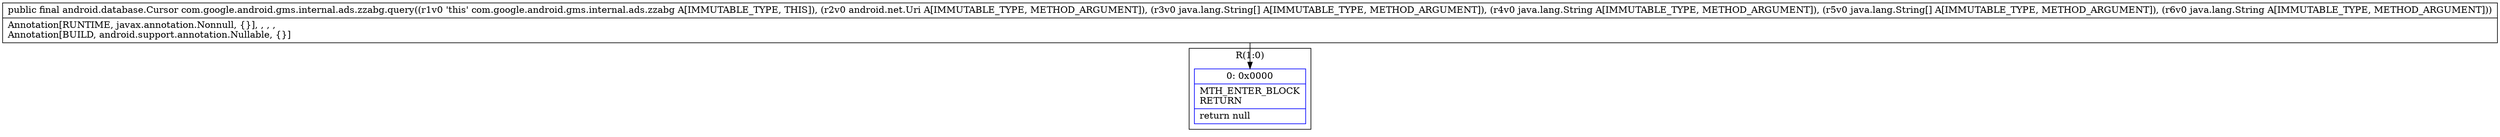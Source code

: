 digraph "CFG forcom.google.android.gms.internal.ads.zzabg.query(Landroid\/net\/Uri;[Ljava\/lang\/String;Ljava\/lang\/String;[Ljava\/lang\/String;Ljava\/lang\/String;)Landroid\/database\/Cursor;" {
subgraph cluster_Region_573415002 {
label = "R(1:0)";
node [shape=record,color=blue];
Node_0 [shape=record,label="{0\:\ 0x0000|MTH_ENTER_BLOCK\lRETURN\l|return null\l}"];
}
MethodNode[shape=record,label="{public final android.database.Cursor com.google.android.gms.internal.ads.zzabg.query((r1v0 'this' com.google.android.gms.internal.ads.zzabg A[IMMUTABLE_TYPE, THIS]), (r2v0 android.net.Uri A[IMMUTABLE_TYPE, METHOD_ARGUMENT]), (r3v0 java.lang.String[] A[IMMUTABLE_TYPE, METHOD_ARGUMENT]), (r4v0 java.lang.String A[IMMUTABLE_TYPE, METHOD_ARGUMENT]), (r5v0 java.lang.String[] A[IMMUTABLE_TYPE, METHOD_ARGUMENT]), (r6v0 java.lang.String A[IMMUTABLE_TYPE, METHOD_ARGUMENT]))  | Annotation[RUNTIME, javax.annotation.Nonnull, \{\}], , , , \lAnnotation[BUILD, android.support.annotation.Nullable, \{\}]\l}"];
MethodNode -> Node_0;
}

